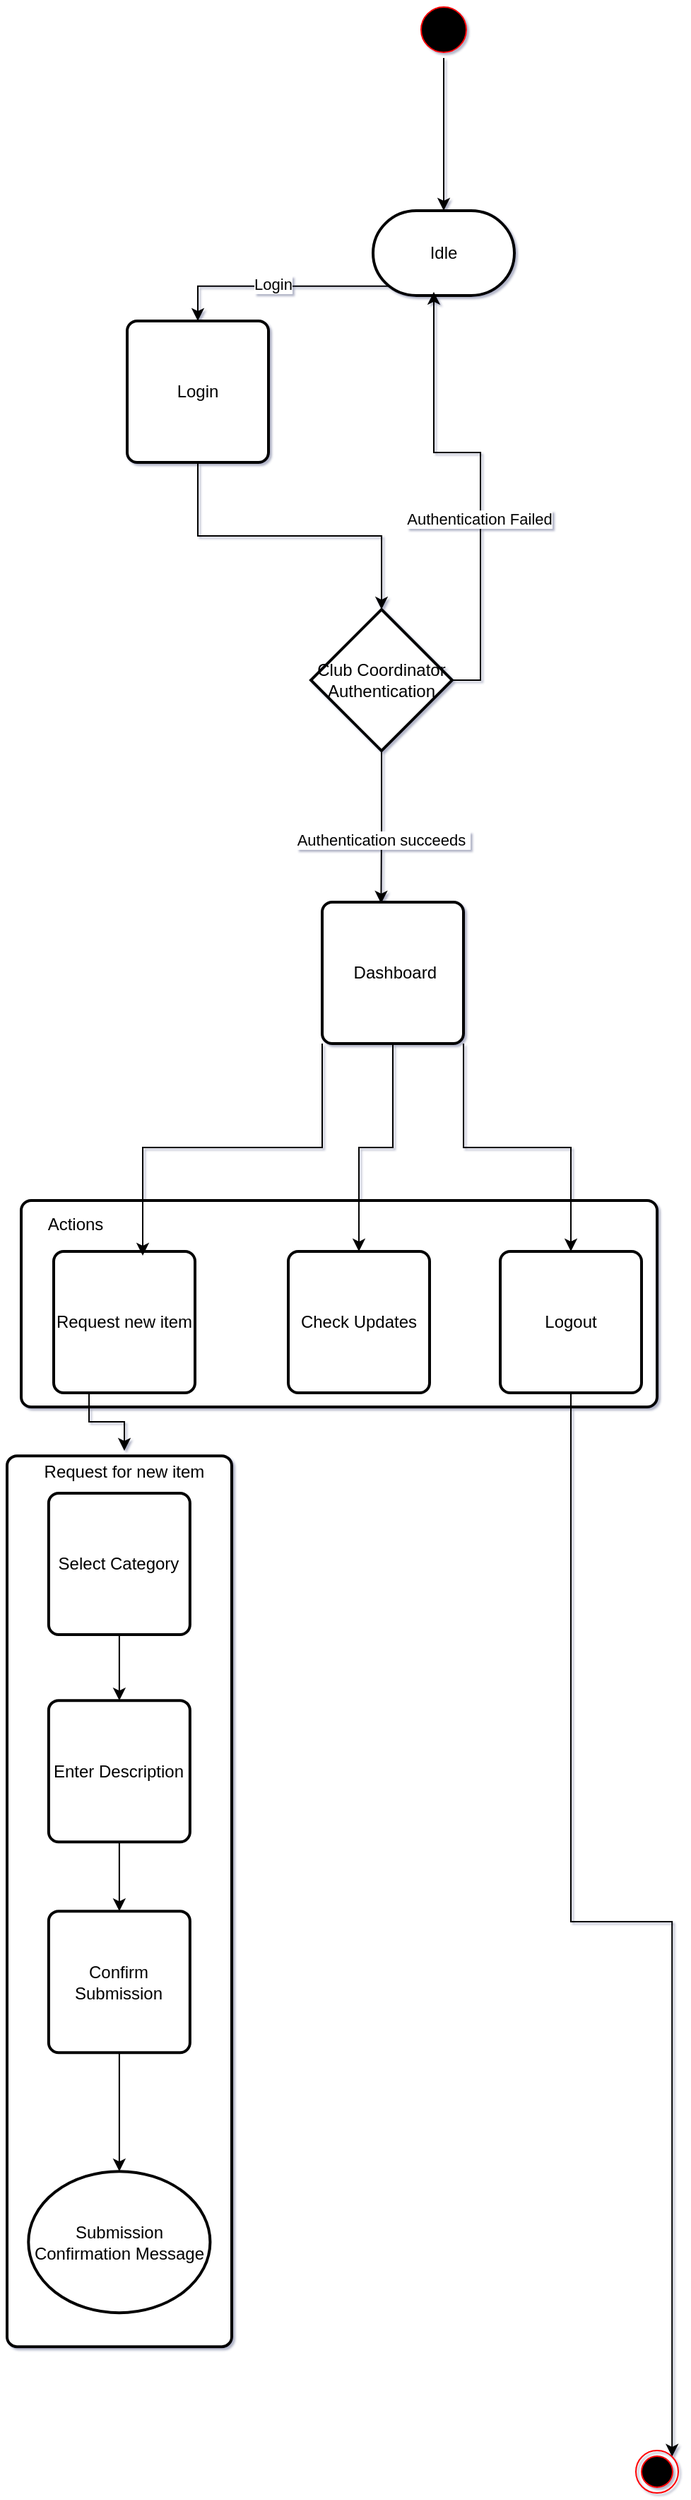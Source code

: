 <mxfile version="27.0.9">
  <diagram name="Page-1" id="tA_SJaqa-9wHxWihn57W">
    <mxGraphModel dx="1826" dy="1185" grid="0" gridSize="10" guides="1" tooltips="1" connect="1" arrows="1" fold="1" page="0" pageScale="1" pageWidth="850" pageHeight="1100" math="0" shadow="1">
      <root>
        <mxCell id="0" />
        <mxCell id="1" parent="0" />
        <mxCell id="yYGXFNO1V-ZtBMGJ8n_N-7" style="edgeStyle=orthogonalEdgeStyle;rounded=0;orthogonalLoop=1;jettySize=auto;html=1;exitX=0.5;exitY=1;exitDx=0;exitDy=0;" parent="1" source="y_sWD-JEh5Cgod3ZYhG4-1" target="yYGXFNO1V-ZtBMGJ8n_N-4" edge="1">
          <mxGeometry relative="1" as="geometry" />
        </mxCell>
        <mxCell id="y_sWD-JEh5Cgod3ZYhG4-1" value="" style="ellipse;html=1;shape=startState;fillColor=#000000;strokeColor=#ff0000;" parent="1" vertex="1">
          <mxGeometry x="196" y="-91" width="40" height="40" as="geometry" />
        </mxCell>
        <mxCell id="yYGXFNO1V-ZtBMGJ8n_N-9" style="edgeStyle=orthogonalEdgeStyle;rounded=0;orthogonalLoop=1;jettySize=auto;html=1;exitX=0.11;exitY=0.89;exitDx=0;exitDy=0;exitPerimeter=0;" parent="1" source="yYGXFNO1V-ZtBMGJ8n_N-4" target="yYGXFNO1V-ZtBMGJ8n_N-8" edge="1">
          <mxGeometry relative="1" as="geometry" />
        </mxCell>
        <mxCell id="yYGXFNO1V-ZtBMGJ8n_N-12" value="Login" style="edgeLabel;html=1;align=center;verticalAlign=middle;resizable=0;points=[];" parent="yYGXFNO1V-ZtBMGJ8n_N-9" vertex="1" connectable="0">
          <mxGeometry x="0.032" y="-2" relative="1" as="geometry">
            <mxPoint as="offset" />
          </mxGeometry>
        </mxCell>
        <mxCell id="yYGXFNO1V-ZtBMGJ8n_N-4" value="Idle" style="strokeWidth=2;html=1;shape=mxgraph.flowchart.terminator;whiteSpace=wrap;" parent="1" vertex="1">
          <mxGeometry x="166" y="57" width="100" height="60" as="geometry" />
        </mxCell>
        <mxCell id="yYGXFNO1V-ZtBMGJ8n_N-10" style="edgeStyle=orthogonalEdgeStyle;rounded=0;orthogonalLoop=1;jettySize=auto;html=1;exitX=0.5;exitY=1;exitDx=0;exitDy=0;" parent="1" source="yYGXFNO1V-ZtBMGJ8n_N-8" target="yYGXFNO1V-ZtBMGJ8n_N-11" edge="1">
          <mxGeometry relative="1" as="geometry">
            <mxPoint x="139.857" y="360.714" as="targetPoint" />
          </mxGeometry>
        </mxCell>
        <mxCell id="yYGXFNO1V-ZtBMGJ8n_N-8" value="Login" style="rounded=1;whiteSpace=wrap;html=1;absoluteArcSize=1;arcSize=14;strokeWidth=2;" parent="1" vertex="1">
          <mxGeometry x="-8" y="135" width="100" height="100" as="geometry" />
        </mxCell>
        <mxCell id="yYGXFNO1V-ZtBMGJ8n_N-15" style="edgeStyle=orthogonalEdgeStyle;rounded=0;orthogonalLoop=1;jettySize=auto;html=1;exitX=0.5;exitY=1;exitDx=0;exitDy=0;exitPerimeter=0;entryX=0.417;entryY=0.01;entryDx=0;entryDy=0;entryPerimeter=0;" parent="1" source="yYGXFNO1V-ZtBMGJ8n_N-11" target="yYGXFNO1V-ZtBMGJ8n_N-16" edge="1">
          <mxGeometry relative="1" as="geometry">
            <mxPoint x="171.857" y="536.143" as="targetPoint" />
          </mxGeometry>
        </mxCell>
        <mxCell id="yYGXFNO1V-ZtBMGJ8n_N-17" value="Authentication succeeds&amp;nbsp;" style="edgeLabel;html=1;align=center;verticalAlign=middle;resizable=0;points=[];" parent="yYGXFNO1V-ZtBMGJ8n_N-15" vertex="1" connectable="0">
          <mxGeometry x="0.167" y="1" relative="1" as="geometry">
            <mxPoint as="offset" />
          </mxGeometry>
        </mxCell>
        <mxCell id="yYGXFNO1V-ZtBMGJ8n_N-11" value="Club Coordinator Authentication" style="strokeWidth=2;html=1;shape=mxgraph.flowchart.decision;whiteSpace=wrap;" parent="1" vertex="1">
          <mxGeometry x="121.997" y="339.004" width="100" height="100" as="geometry" />
        </mxCell>
        <mxCell id="yYGXFNO1V-ZtBMGJ8n_N-13" style="edgeStyle=orthogonalEdgeStyle;rounded=0;orthogonalLoop=1;jettySize=auto;html=1;exitX=1;exitY=0.5;exitDx=0;exitDy=0;exitPerimeter=0;entryX=0.43;entryY=0.957;entryDx=0;entryDy=0;entryPerimeter=0;" parent="1" source="yYGXFNO1V-ZtBMGJ8n_N-11" target="yYGXFNO1V-ZtBMGJ8n_N-4" edge="1">
          <mxGeometry relative="1" as="geometry" />
        </mxCell>
        <mxCell id="yYGXFNO1V-ZtBMGJ8n_N-14" value="Authentication Failed" style="edgeLabel;html=1;align=center;verticalAlign=middle;resizable=0;points=[];" parent="yYGXFNO1V-ZtBMGJ8n_N-13" vertex="1" connectable="0">
          <mxGeometry x="-0.178" y="1" relative="1" as="geometry">
            <mxPoint as="offset" />
          </mxGeometry>
        </mxCell>
        <mxCell id="yYGXFNO1V-ZtBMGJ8n_N-18" value="" style="rounded=1;whiteSpace=wrap;html=1;absoluteArcSize=1;arcSize=14;strokeWidth=2;" parent="1" vertex="1">
          <mxGeometry x="-83" y="757" width="450" height="146" as="geometry" />
        </mxCell>
        <mxCell id="8obg8ApnVDrmoj66XjRN-3" style="edgeStyle=orthogonalEdgeStyle;rounded=0;orthogonalLoop=1;jettySize=auto;html=1;exitX=0.5;exitY=1;exitDx=0;exitDy=0;entryX=0.5;entryY=0;entryDx=0;entryDy=0;" edge="1" parent="1" source="yYGXFNO1V-ZtBMGJ8n_N-16" target="yYGXFNO1V-ZtBMGJ8n_N-22">
          <mxGeometry relative="1" as="geometry" />
        </mxCell>
        <mxCell id="8obg8ApnVDrmoj66XjRN-4" style="edgeStyle=orthogonalEdgeStyle;rounded=0;orthogonalLoop=1;jettySize=auto;html=1;exitX=1;exitY=1;exitDx=0;exitDy=0;" edge="1" parent="1" source="yYGXFNO1V-ZtBMGJ8n_N-16" target="yYGXFNO1V-ZtBMGJ8n_N-23">
          <mxGeometry relative="1" as="geometry" />
        </mxCell>
        <mxCell id="yYGXFNO1V-ZtBMGJ8n_N-16" value="&amp;nbsp;Dashboard" style="rounded=1;whiteSpace=wrap;html=1;absoluteArcSize=1;arcSize=14;strokeWidth=2;" parent="1" vertex="1">
          <mxGeometry x="130" y="546" width="100" height="100" as="geometry" />
        </mxCell>
        <mxCell id="yYGXFNO1V-ZtBMGJ8n_N-19" value="Actions" style="text;html=1;align=center;verticalAlign=middle;resizable=0;points=[];autosize=1;strokeColor=none;fillColor=none;" parent="1" vertex="1">
          <mxGeometry x="-73.57" y="761" width="57" height="26" as="geometry" />
        </mxCell>
        <mxCell id="yYGXFNO1V-ZtBMGJ8n_N-83" style="edgeStyle=orthogonalEdgeStyle;rounded=0;orthogonalLoop=1;jettySize=auto;html=1;exitX=0.25;exitY=1;exitDx=0;exitDy=0;" parent="1" source="yYGXFNO1V-ZtBMGJ8n_N-21" target="yYGXFNO1V-ZtBMGJ8n_N-82" edge="1">
          <mxGeometry relative="1" as="geometry" />
        </mxCell>
        <mxCell id="yYGXFNO1V-ZtBMGJ8n_N-21" value="Request new item" style="rounded=1;whiteSpace=wrap;html=1;absoluteArcSize=1;arcSize=14;strokeWidth=2;" parent="1" vertex="1">
          <mxGeometry x="-60" y="793" width="100" height="100" as="geometry" />
        </mxCell>
        <mxCell id="8obg8ApnVDrmoj66XjRN-5" style="edgeStyle=orthogonalEdgeStyle;rounded=0;orthogonalLoop=1;jettySize=auto;html=1;exitX=0.5;exitY=1;exitDx=0;exitDy=0;entryX=1;entryY=0;entryDx=0;entryDy=0;" edge="1" parent="1" source="yYGXFNO1V-ZtBMGJ8n_N-23" target="yYGXFNO1V-ZtBMGJ8n_N-54">
          <mxGeometry relative="1" as="geometry" />
        </mxCell>
        <mxCell id="yYGXFNO1V-ZtBMGJ8n_N-23" value="Logout" style="rounded=1;whiteSpace=wrap;html=1;absoluteArcSize=1;arcSize=14;strokeWidth=2;" parent="1" vertex="1">
          <mxGeometry x="256" y="793" width="100" height="100" as="geometry" />
        </mxCell>
        <mxCell id="yYGXFNO1V-ZtBMGJ8n_N-22" value="Check Updates" style="rounded=1;whiteSpace=wrap;html=1;absoluteArcSize=1;arcSize=14;strokeWidth=2;" parent="1" vertex="1">
          <mxGeometry x="106" y="793" width="100" height="100" as="geometry" />
        </mxCell>
        <mxCell id="yYGXFNO1V-ZtBMGJ8n_N-54" value="" style="ellipse;html=1;shape=endState;fillColor=#000000;strokeColor=#ff0000;" parent="1" vertex="1">
          <mxGeometry x="352" y="1641" width="30" height="30" as="geometry" />
        </mxCell>
        <mxCell id="yYGXFNO1V-ZtBMGJ8n_N-74" value="" style="rounded=1;whiteSpace=wrap;html=1;absoluteArcSize=1;arcSize=14;strokeWidth=2;" parent="1" vertex="1">
          <mxGeometry x="-93" y="937.57" width="159" height="630" as="geometry" />
        </mxCell>
        <mxCell id="yYGXFNO1V-ZtBMGJ8n_N-75" style="edgeStyle=orthogonalEdgeStyle;rounded=0;orthogonalLoop=1;jettySize=auto;html=1;exitX=0.5;exitY=1;exitDx=0;exitDy=0;" parent="1" source="yYGXFNO1V-ZtBMGJ8n_N-76" target="yYGXFNO1V-ZtBMGJ8n_N-78" edge="1">
          <mxGeometry relative="1" as="geometry">
            <mxPoint x="-13.571" y="1154.57" as="targetPoint" />
          </mxGeometry>
        </mxCell>
        <mxCell id="yYGXFNO1V-ZtBMGJ8n_N-76" value="Select Category" style="rounded=1;whiteSpace=wrap;html=1;absoluteArcSize=1;arcSize=14;strokeWidth=2;" parent="1" vertex="1">
          <mxGeometry x="-63.571" y="963.999" width="100" height="100" as="geometry" />
        </mxCell>
        <mxCell id="yYGXFNO1V-ZtBMGJ8n_N-77" style="edgeStyle=orthogonalEdgeStyle;rounded=0;orthogonalLoop=1;jettySize=auto;html=1;exitX=0.5;exitY=1;exitDx=0;exitDy=0;" parent="1" source="yYGXFNO1V-ZtBMGJ8n_N-78" target="yYGXFNO1V-ZtBMGJ8n_N-80" edge="1">
          <mxGeometry relative="1" as="geometry">
            <mxPoint x="-13.4" y="1273.97" as="targetPoint" />
          </mxGeometry>
        </mxCell>
        <mxCell id="yYGXFNO1V-ZtBMGJ8n_N-78" value="Enter Description" style="rounded=1;whiteSpace=wrap;html=1;absoluteArcSize=1;arcSize=14;strokeWidth=2;" parent="1" vertex="1">
          <mxGeometry x="-63.571" y="1110.57" width="100" height="100" as="geometry" />
        </mxCell>
        <mxCell id="yYGXFNO1V-ZtBMGJ8n_N-79" style="edgeStyle=orthogonalEdgeStyle;rounded=0;orthogonalLoop=1;jettySize=auto;html=1;exitX=0.5;exitY=1;exitDx=0;exitDy=0;" parent="1" source="yYGXFNO1V-ZtBMGJ8n_N-80" target="yYGXFNO1V-ZtBMGJ8n_N-81" edge="1">
          <mxGeometry relative="1" as="geometry">
            <mxPoint x="-13.4" y="1425.17" as="targetPoint" />
          </mxGeometry>
        </mxCell>
        <mxCell id="yYGXFNO1V-ZtBMGJ8n_N-80" value="Confirm Submission" style="rounded=1;whiteSpace=wrap;html=1;absoluteArcSize=1;arcSize=14;strokeWidth=2;" parent="1" vertex="1">
          <mxGeometry x="-63.57" y="1259.57" width="100" height="100" as="geometry" />
        </mxCell>
        <mxCell id="yYGXFNO1V-ZtBMGJ8n_N-81" value="Submission Confirmation Message" style="strokeWidth=2;html=1;shape=mxgraph.flowchart.start_2;whiteSpace=wrap;" parent="1" vertex="1">
          <mxGeometry x="-77.86" y="1443.57" width="128.57" height="100" as="geometry" />
        </mxCell>
        <mxCell id="yYGXFNO1V-ZtBMGJ8n_N-82" value="Request for new item" style="text;html=1;align=center;verticalAlign=middle;whiteSpace=wrap;rounded=0;" parent="1" vertex="1">
          <mxGeometry x="-98" y="934" width="176" height="30" as="geometry" />
        </mxCell>
        <mxCell id="8obg8ApnVDrmoj66XjRN-2" style="edgeStyle=orthogonalEdgeStyle;rounded=0;orthogonalLoop=1;jettySize=auto;html=1;exitX=0;exitY=1;exitDx=0;exitDy=0;entryX=0.63;entryY=0.03;entryDx=0;entryDy=0;entryPerimeter=0;" edge="1" parent="1" source="yYGXFNO1V-ZtBMGJ8n_N-16" target="yYGXFNO1V-ZtBMGJ8n_N-21">
          <mxGeometry relative="1" as="geometry" />
        </mxCell>
      </root>
    </mxGraphModel>
  </diagram>
</mxfile>
